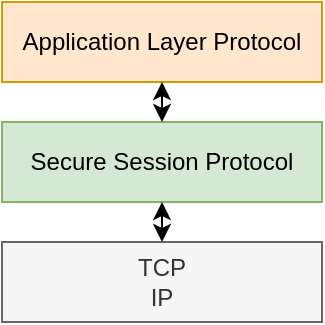 <mxfile version="10.6.8" type="device"><diagram id="rcqDSgwyAtf-sqr6LVWI" name="Page-1"><mxGraphModel dx="754" dy="761" grid="1" gridSize="10" guides="1" tooltips="1" connect="1" arrows="1" fold="1" page="1" pageScale="1" pageWidth="827" pageHeight="1169" math="0" shadow="0"><root><mxCell id="0"/><mxCell id="1" parent="0"/><mxCell id="sthyUyHQtNbd-iOKsOwu-1" value="Application Layer Protocol" style="rounded=0;whiteSpace=wrap;html=1;fillColor=#ffe6cc;strokeColor=#d79b00;" parent="1" vertex="1"><mxGeometry x="40" y="40" width="160" height="40" as="geometry"/></mxCell><mxCell id="sthyUyHQtNbd-iOKsOwu-3" value="Secure Session Protocol" style="rounded=0;whiteSpace=wrap;html=1;fillColor=#d5e8d4;strokeColor=#82b366;" parent="1" vertex="1"><mxGeometry x="40" y="100" width="160" height="40" as="geometry"/></mxCell><mxCell id="sthyUyHQtNbd-iOKsOwu-4" value="TCP&lt;br&gt;IP&lt;br&gt;" style="rounded=0;whiteSpace=wrap;html=1;fillColor=#f5f5f5;strokeColor=#666666;fontColor=#333333;" parent="1" vertex="1"><mxGeometry x="40" y="160" width="160" height="40" as="geometry"/></mxCell><mxCell id="sthyUyHQtNbd-iOKsOwu-5" value="" style="endArrow=classic;startArrow=classic;html=1;entryX=0.5;entryY=1;entryDx=0;entryDy=0;exitX=0.5;exitY=0;exitDx=0;exitDy=0;" parent="1" source="sthyUyHQtNbd-iOKsOwu-3" target="sthyUyHQtNbd-iOKsOwu-1" edge="1"><mxGeometry width="50" height="50" relative="1" as="geometry"><mxPoint x="40" y="270" as="sourcePoint"/><mxPoint x="90" y="220" as="targetPoint"/></mxGeometry></mxCell><mxCell id="sthyUyHQtNbd-iOKsOwu-6" value="" style="endArrow=classic;startArrow=classic;html=1;entryX=0.5;entryY=1;entryDx=0;entryDy=0;exitX=0.5;exitY=0;exitDx=0;exitDy=0;" parent="1" source="sthyUyHQtNbd-iOKsOwu-4" target="sthyUyHQtNbd-iOKsOwu-3" edge="1"><mxGeometry width="50" height="50" relative="1" as="geometry"><mxPoint x="40" y="270" as="sourcePoint"/><mxPoint x="90" y="220" as="targetPoint"/></mxGeometry></mxCell></root></mxGraphModel></diagram></mxfile>